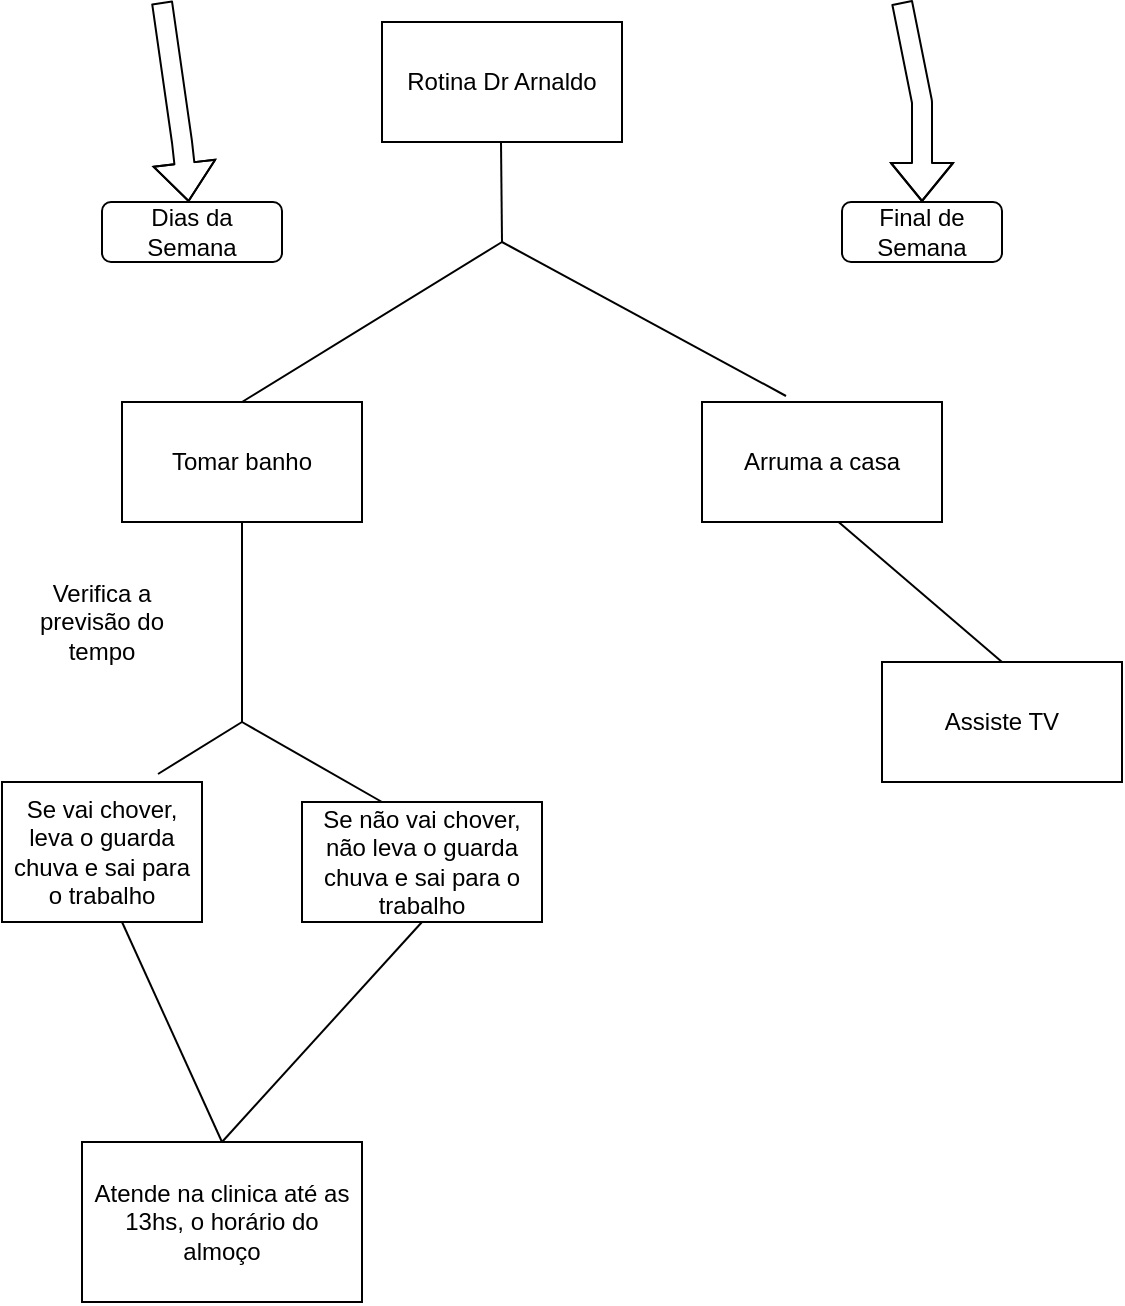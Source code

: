 <mxfile version="14.0.1" type="github">
  <diagram id="N-c3_KCk59BDcITyt4D-" name="Page-1">
    <mxGraphModel dx="868" dy="482" grid="1" gridSize="10" guides="1" tooltips="1" connect="1" arrows="1" fold="1" page="1" pageScale="1" pageWidth="827" pageHeight="1169" math="0" shadow="0">
      <root>
        <mxCell id="0" />
        <mxCell id="1" parent="0" />
        <mxCell id="M0Tt6Lwjw_9CXzXJgdcA-1" value="Rotina Dr Arnaldo&lt;br&gt;" style="rounded=0;whiteSpace=wrap;html=1;" parent="1" vertex="1">
          <mxGeometry x="370" y="20" width="120" height="60" as="geometry" />
        </mxCell>
        <mxCell id="M0Tt6Lwjw_9CXzXJgdcA-2" value="" style="endArrow=none;html=1;" parent="1" edge="1">
          <mxGeometry width="50" height="50" relative="1" as="geometry">
            <mxPoint x="430" y="130" as="sourcePoint" />
            <mxPoint x="429.5" y="80" as="targetPoint" />
            <Array as="points" />
          </mxGeometry>
        </mxCell>
        <mxCell id="M0Tt6Lwjw_9CXzXJgdcA-4" value="" style="endArrow=none;html=1;exitX=0.5;exitY=0;exitDx=0;exitDy=0;" parent="1" source="M0Tt6Lwjw_9CXzXJgdcA-9" edge="1">
          <mxGeometry width="50" height="50" relative="1" as="geometry">
            <mxPoint x="360" y="170" as="sourcePoint" />
            <mxPoint x="430" y="130" as="targetPoint" />
          </mxGeometry>
        </mxCell>
        <mxCell id="M0Tt6Lwjw_9CXzXJgdcA-9" value="Tomar banho&lt;br&gt;" style="rounded=0;whiteSpace=wrap;html=1;" parent="1" vertex="1">
          <mxGeometry x="240" y="210" width="120" height="60" as="geometry" />
        </mxCell>
        <mxCell id="M0Tt6Lwjw_9CXzXJgdcA-10" value="Arruma a casa" style="rounded=0;whiteSpace=wrap;html=1;" parent="1" vertex="1">
          <mxGeometry x="530" y="210" width="120" height="60" as="geometry" />
        </mxCell>
        <mxCell id="M0Tt6Lwjw_9CXzXJgdcA-12" value="" style="endArrow=none;html=1;exitX=0.35;exitY=-0.05;exitDx=0;exitDy=0;exitPerimeter=0;" parent="1" source="M0Tt6Lwjw_9CXzXJgdcA-10" edge="1">
          <mxGeometry width="50" height="50" relative="1" as="geometry">
            <mxPoint x="547" y="176" as="sourcePoint" />
            <mxPoint x="430" y="130" as="targetPoint" />
          </mxGeometry>
        </mxCell>
        <mxCell id="M0Tt6Lwjw_9CXzXJgdcA-13" value="" style="shape=flexArrow;endArrow=classic;html=1;" parent="1" target="M0Tt6Lwjw_9CXzXJgdcA-15" edge="1">
          <mxGeometry width="50" height="50" relative="1" as="geometry">
            <mxPoint x="260" y="10" as="sourcePoint" />
            <mxPoint x="270" y="130" as="targetPoint" />
            <Array as="points">
              <mxPoint x="270" y="80" />
            </Array>
          </mxGeometry>
        </mxCell>
        <mxCell id="M0Tt6Lwjw_9CXzXJgdcA-14" value="" style="shape=flexArrow;endArrow=classic;html=1;" parent="1" edge="1">
          <mxGeometry width="50" height="50" relative="1" as="geometry">
            <mxPoint x="630" y="10" as="sourcePoint" />
            <mxPoint x="640" y="110" as="targetPoint" />
            <Array as="points">
              <mxPoint x="640" y="60" />
            </Array>
          </mxGeometry>
        </mxCell>
        <mxCell id="M0Tt6Lwjw_9CXzXJgdcA-15" value="Dias da Semana" style="rounded=1;whiteSpace=wrap;html=1;" parent="1" vertex="1">
          <mxGeometry x="230" y="110" width="90" height="30" as="geometry" />
        </mxCell>
        <mxCell id="M0Tt6Lwjw_9CXzXJgdcA-16" value="Final de Semana" style="rounded=1;whiteSpace=wrap;html=1;" parent="1" vertex="1">
          <mxGeometry x="600" y="110" width="80" height="30" as="geometry" />
        </mxCell>
        <mxCell id="KUBK3jSnHYN7oBr7feEP-1" value="" style="endArrow=none;html=1;" edge="1" parent="1">
          <mxGeometry width="50" height="50" relative="1" as="geometry">
            <mxPoint x="300" y="370" as="sourcePoint" />
            <mxPoint x="300" y="270" as="targetPoint" />
          </mxGeometry>
        </mxCell>
        <mxCell id="KUBK3jSnHYN7oBr7feEP-2" value="Se vai chover, leva o guarda chuva e sai para o trabalho&lt;br&gt;" style="rounded=0;whiteSpace=wrap;html=1;" vertex="1" parent="1">
          <mxGeometry x="180" y="400" width="100" height="70" as="geometry" />
        </mxCell>
        <mxCell id="KUBK3jSnHYN7oBr7feEP-3" value="" style="endArrow=none;html=1;" edge="1" parent="1">
          <mxGeometry width="50" height="50" relative="1" as="geometry">
            <mxPoint x="258" y="396" as="sourcePoint" />
            <mxPoint x="300" y="370" as="targetPoint" />
          </mxGeometry>
        </mxCell>
        <mxCell id="KUBK3jSnHYN7oBr7feEP-4" value="" style="endArrow=none;html=1;" edge="1" parent="1">
          <mxGeometry width="50" height="50" relative="1" as="geometry">
            <mxPoint x="300" y="370" as="sourcePoint" />
            <mxPoint x="370" y="410" as="targetPoint" />
          </mxGeometry>
        </mxCell>
        <mxCell id="KUBK3jSnHYN7oBr7feEP-5" value="Se não vai chover, não leva o guarda chuva e sai para o trabalho" style="rounded=0;whiteSpace=wrap;html=1;" vertex="1" parent="1">
          <mxGeometry x="330" y="410" width="120" height="60" as="geometry" />
        </mxCell>
        <mxCell id="KUBK3jSnHYN7oBr7feEP-6" value="Verifica a previsão do tempo" style="text;html=1;strokeColor=none;fillColor=none;align=center;verticalAlign=middle;whiteSpace=wrap;rounded=0;" vertex="1" parent="1">
          <mxGeometry x="180" y="290" width="100" height="60" as="geometry" />
        </mxCell>
        <mxCell id="KUBK3jSnHYN7oBr7feEP-8" value="" style="endArrow=none;html=1;" edge="1" parent="1">
          <mxGeometry width="50" height="50" relative="1" as="geometry">
            <mxPoint x="290" y="580" as="sourcePoint" />
            <mxPoint x="240" y="470" as="targetPoint" />
          </mxGeometry>
        </mxCell>
        <mxCell id="KUBK3jSnHYN7oBr7feEP-9" value="" style="endArrow=none;html=1;" edge="1" parent="1">
          <mxGeometry width="50" height="50" relative="1" as="geometry">
            <mxPoint x="290" y="580" as="sourcePoint" />
            <mxPoint x="390" y="470" as="targetPoint" />
          </mxGeometry>
        </mxCell>
        <mxCell id="KUBK3jSnHYN7oBr7feEP-10" value="" style="endArrow=none;html=1;exitX=0.5;exitY=0;exitDx=0;exitDy=0;" edge="1" parent="1" source="KUBK3jSnHYN7oBr7feEP-12">
          <mxGeometry width="50" height="50" relative="1" as="geometry">
            <mxPoint x="610" y="310" as="sourcePoint" />
            <mxPoint x="598.286" y="270" as="targetPoint" />
          </mxGeometry>
        </mxCell>
        <mxCell id="KUBK3jSnHYN7oBr7feEP-12" value="Assiste TV" style="rounded=0;whiteSpace=wrap;html=1;" vertex="1" parent="1">
          <mxGeometry x="620" y="340" width="120" height="60" as="geometry" />
        </mxCell>
        <mxCell id="KUBK3jSnHYN7oBr7feEP-13" value="Atende na clinica até as 13hs, o horário do almoço" style="rounded=0;whiteSpace=wrap;html=1;" vertex="1" parent="1">
          <mxGeometry x="220" y="580" width="140" height="80" as="geometry" />
        </mxCell>
      </root>
    </mxGraphModel>
  </diagram>
</mxfile>

